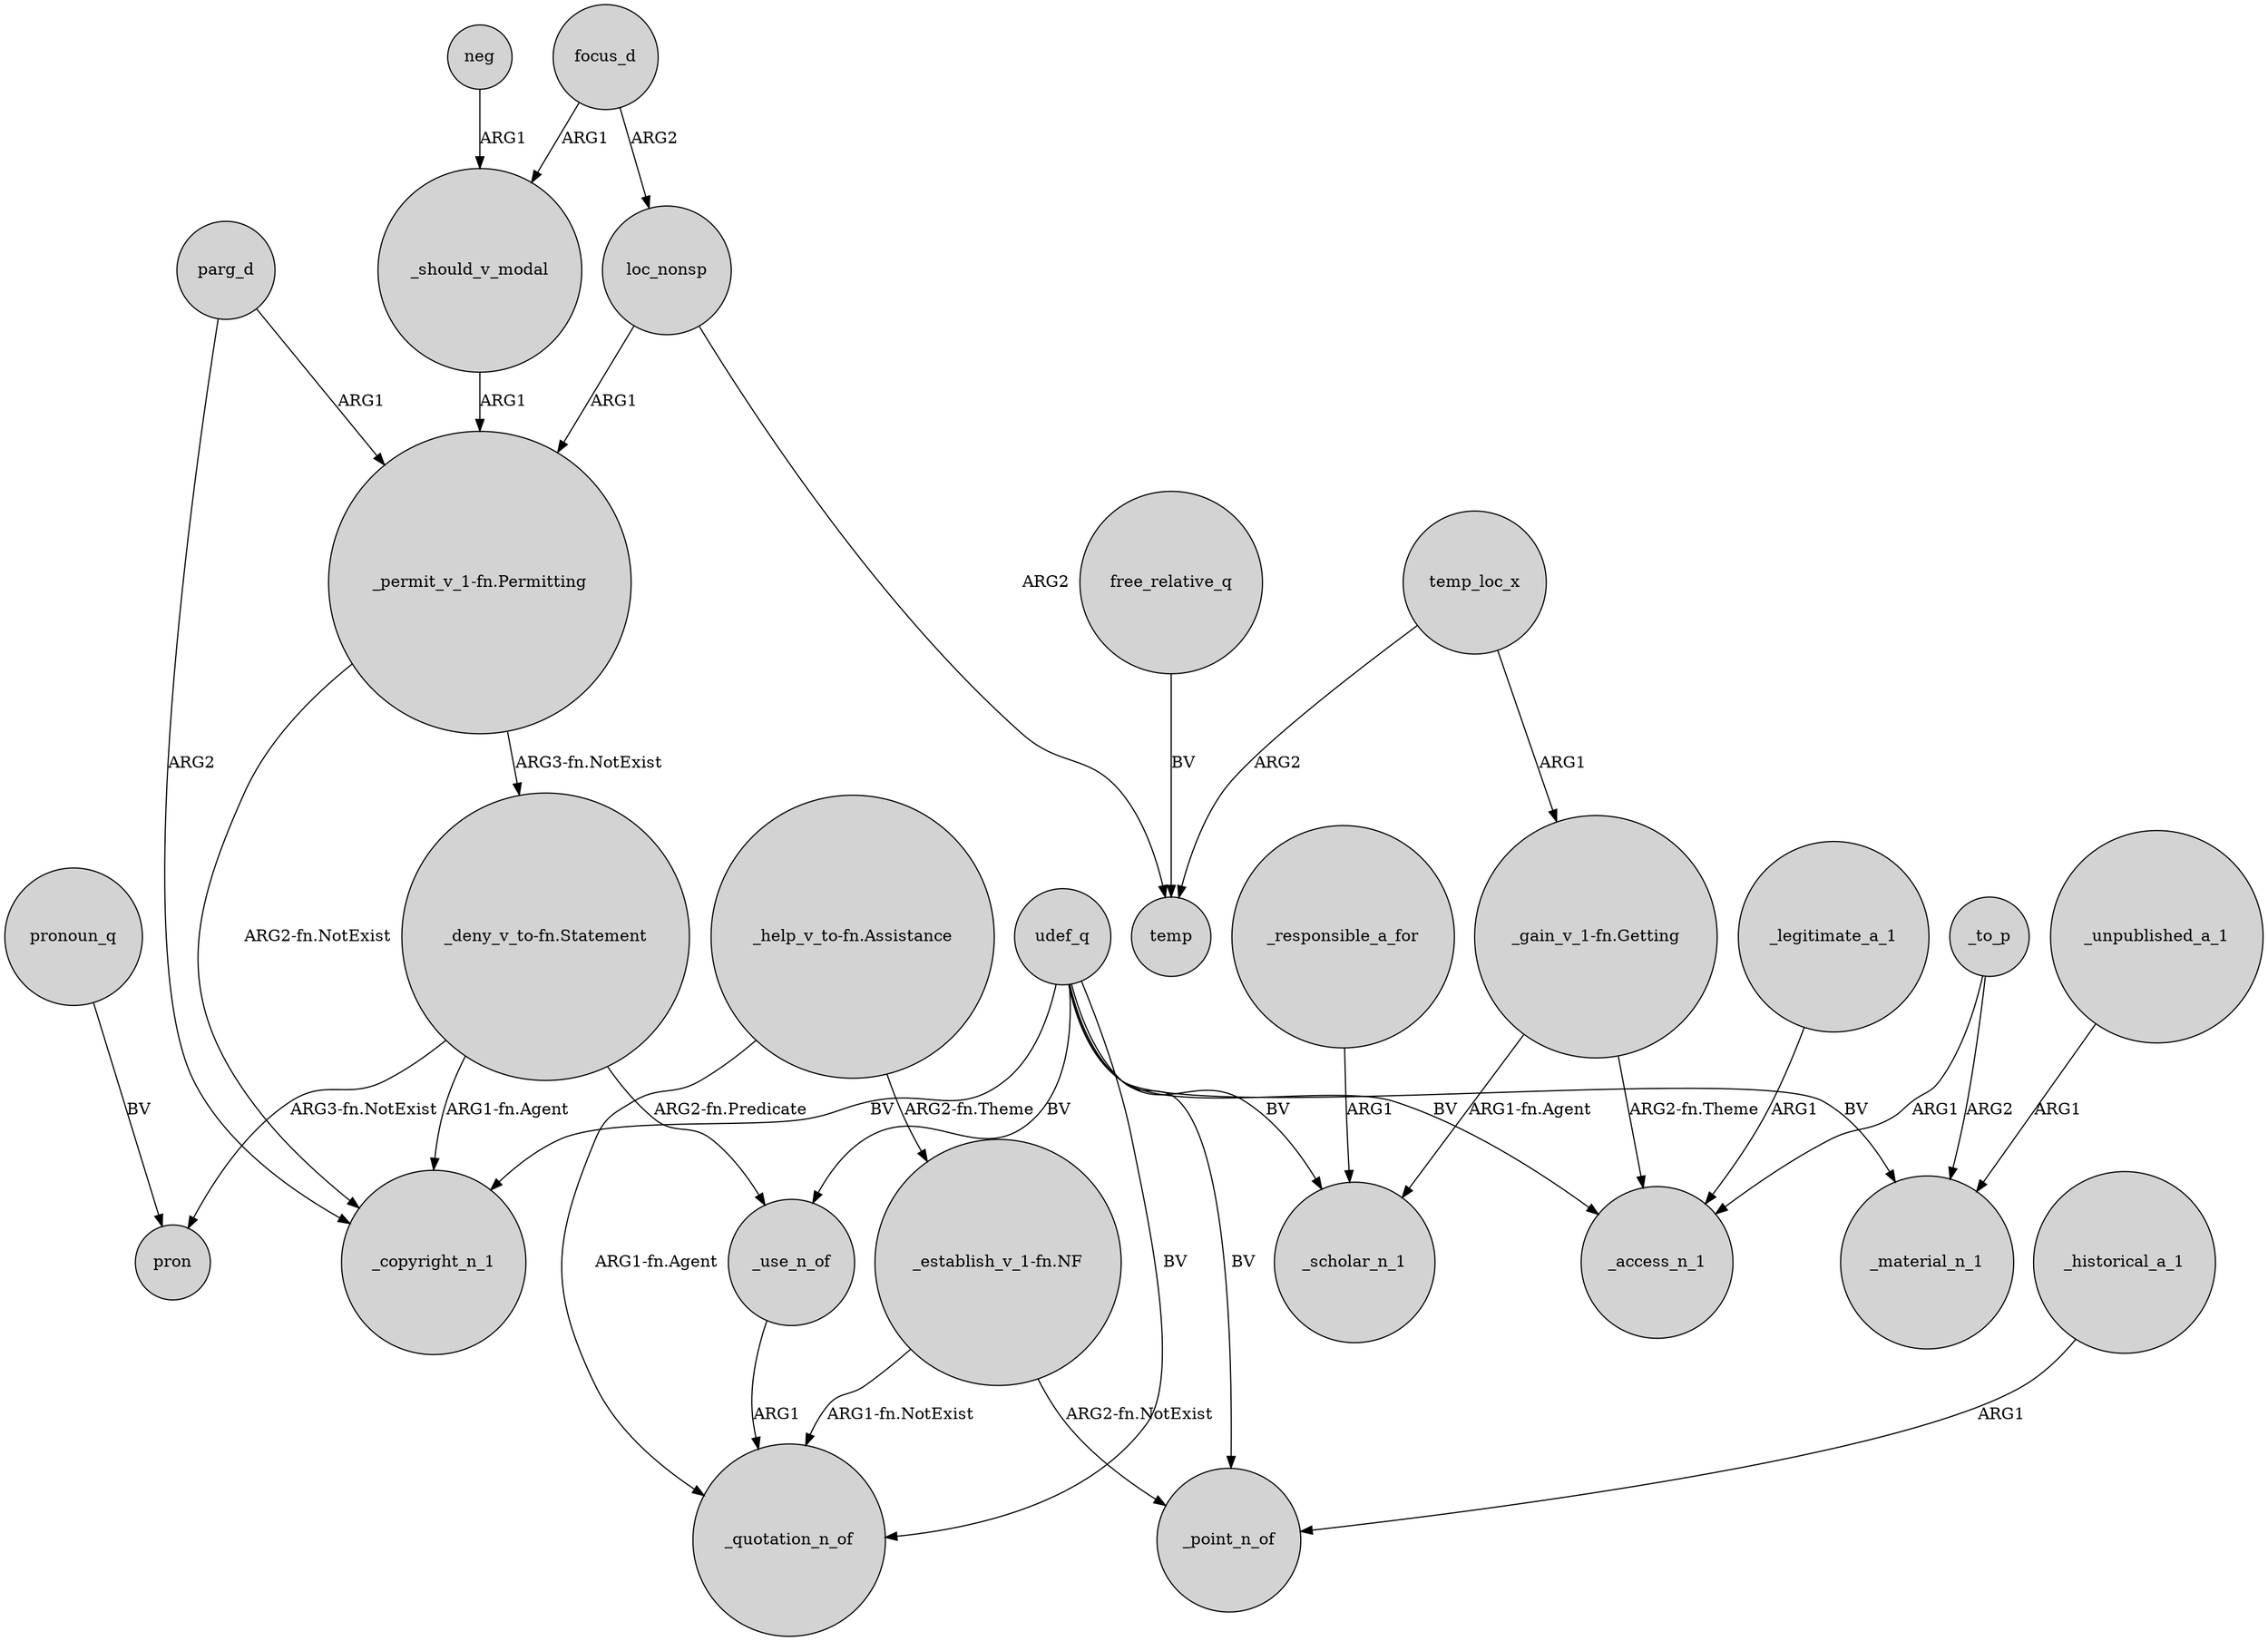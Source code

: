 digraph {
	node [shape=circle style=filled]
	"_help_v_to-fn.Assistance" -> "_establish_v_1-fn.NF" [label="ARG2-fn.Theme"]
	"_establish_v_1-fn.NF" -> _quotation_n_of [label="ARG1-fn.NotExist"]
	focus_d -> loc_nonsp [label=ARG2]
	"_permit_v_1-fn.Permitting" -> _copyright_n_1 [label="ARG2-fn.NotExist"]
	parg_d -> "_permit_v_1-fn.Permitting" [label=ARG1]
	"_help_v_to-fn.Assistance" -> _quotation_n_of [label="ARG1-fn.Agent"]
	_unpublished_a_1 -> _material_n_1 [label=ARG1]
	free_relative_q -> temp [label=BV]
	neg -> _should_v_modal [label=ARG1]
	_responsible_a_for -> _scholar_n_1 [label=ARG1]
	udef_q -> _use_n_of [label=BV]
	_legitimate_a_1 -> _access_n_1 [label=ARG1]
	"_deny_v_to-fn.Statement" -> pron [label="ARG3-fn.NotExist"]
	udef_q -> _scholar_n_1 [label=BV]
	_should_v_modal -> "_permit_v_1-fn.Permitting" [label=ARG1]
	loc_nonsp -> "_permit_v_1-fn.Permitting" [label=ARG1]
	"_gain_v_1-fn.Getting" -> _access_n_1 [label="ARG2-fn.Theme"]
	_historical_a_1 -> _point_n_of [label=ARG1]
	_to_p -> _material_n_1 [label=ARG2]
	udef_q -> _access_n_1 [label=BV]
	_use_n_of -> _quotation_n_of [label=ARG1]
	pronoun_q -> pron [label=BV]
	focus_d -> _should_v_modal [label=ARG1]
	temp_loc_x -> temp [label=ARG2]
	loc_nonsp -> temp [label=ARG2]
	_to_p -> _access_n_1 [label=ARG1]
	parg_d -> _copyright_n_1 [label=ARG2]
	temp_loc_x -> "_gain_v_1-fn.Getting" [label=ARG1]
	"_deny_v_to-fn.Statement" -> _use_n_of [label="ARG2-fn.Predicate"]
	udef_q -> _quotation_n_of [label=BV]
	"_gain_v_1-fn.Getting" -> _scholar_n_1 [label="ARG1-fn.Agent"]
	udef_q -> _copyright_n_1 [label=BV]
	"_deny_v_to-fn.Statement" -> _copyright_n_1 [label="ARG1-fn.Agent"]
	"_establish_v_1-fn.NF" -> _point_n_of [label="ARG2-fn.NotExist"]
	udef_q -> _material_n_1 [label=BV]
	udef_q -> _point_n_of [label=BV]
	"_permit_v_1-fn.Permitting" -> "_deny_v_to-fn.Statement" [label="ARG3-fn.NotExist"]
}
